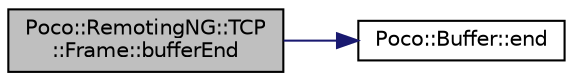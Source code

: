 digraph "Poco::RemotingNG::TCP::Frame::bufferEnd"
{
 // LATEX_PDF_SIZE
  edge [fontname="Helvetica",fontsize="10",labelfontname="Helvetica",labelfontsize="10"];
  node [fontname="Helvetica",fontsize="10",shape=record];
  rankdir="LR";
  Node1 [label="Poco::RemotingNG::TCP\l::Frame::bufferEnd",height=0.2,width=0.4,color="black", fillcolor="grey75", style="filled", fontcolor="black",tooltip="Returns a pointer to the begin of the buffer."];
  Node1 -> Node2 [color="midnightblue",fontsize="10",style="solid"];
  Node2 [label="Poco::Buffer::end",height=0.2,width=0.4,color="black", fillcolor="white", style="filled",URL="$classPoco_1_1Buffer.html#aa3aa019f262b9d8014e62d2dbe27fbb9",tooltip="Returns a pointer to end of the buffer."];
}
